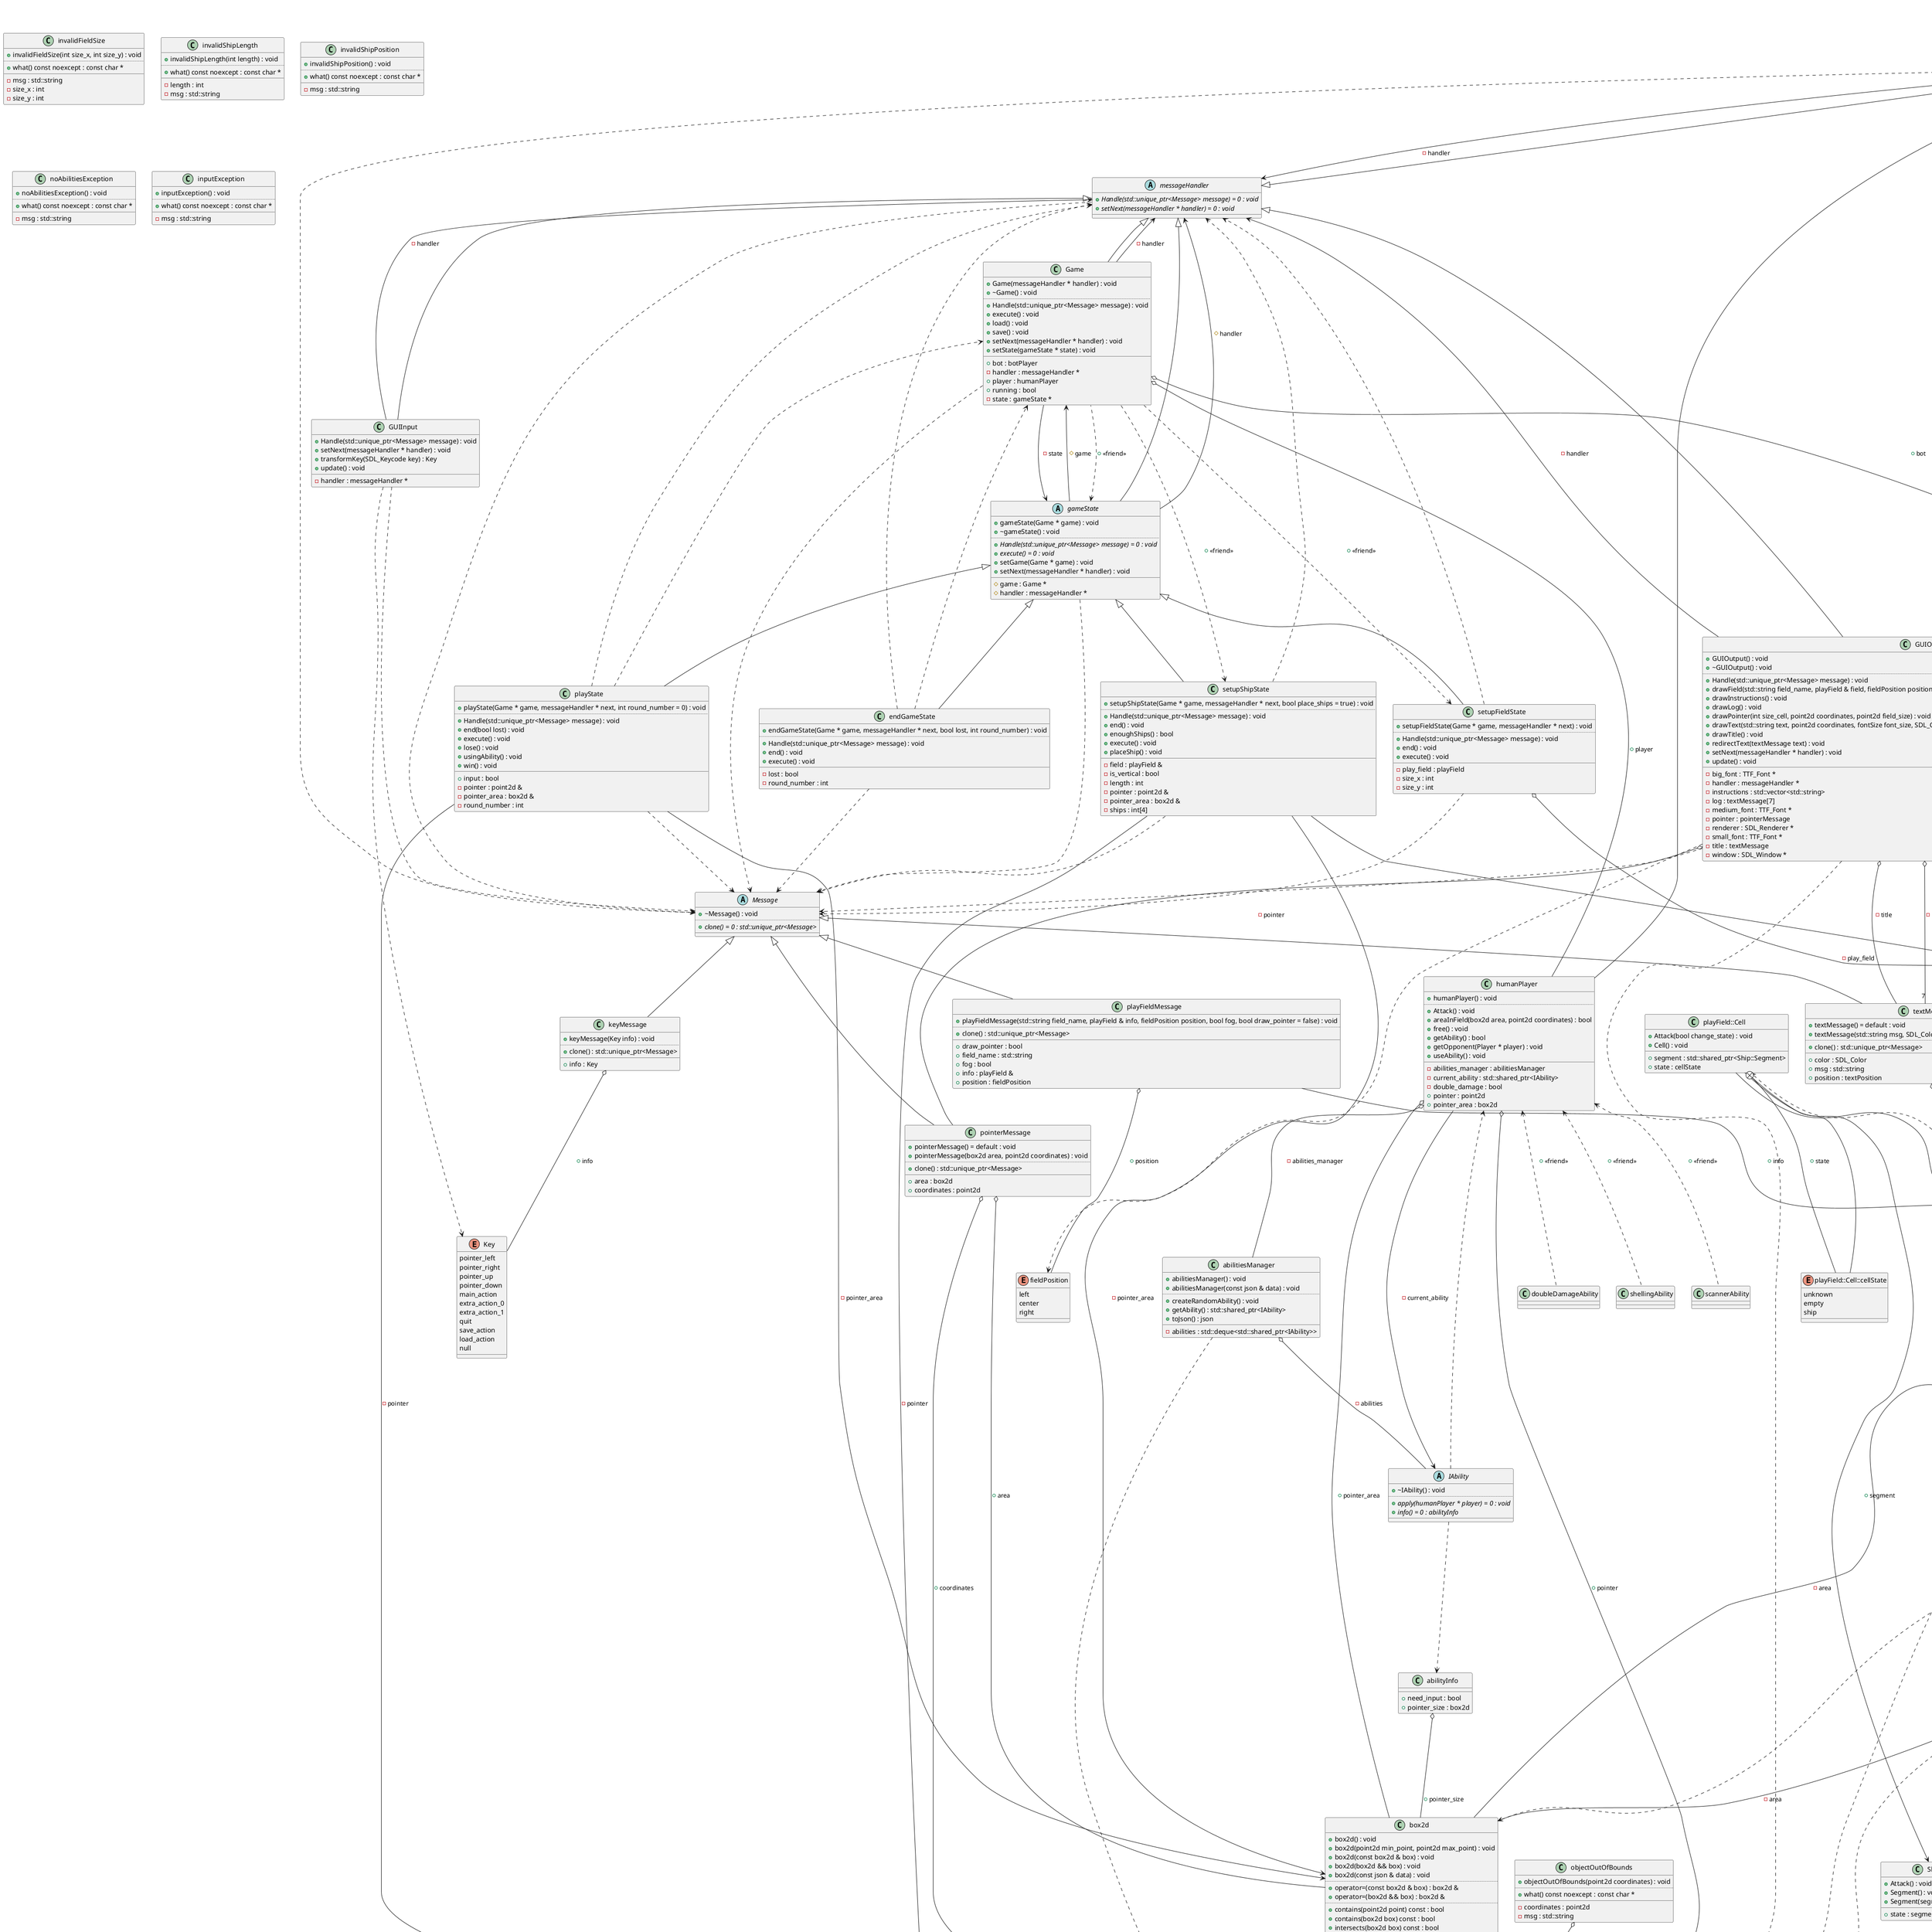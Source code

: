 @startuml
class "nlohmann::basic_json" as C_0008843406913308057517
class C_0008843406913308057517 {
__
}
class "point2d" as C_0008811565138490693412
class C_0008811565138490693412 {
+point2d() : void
+point2d(int x, int y) : void
+point2d(std::pair<int,int> coordinates) : void
+point2d(const point2d & point) : void
+point2d(const json & data) : void
..
+operator=(const point2d & point) : point2d &
+operator=(point2d && point) : point2d &
..
+operator*(int k) const : point2d
+operator+(point2d v) const : point2d
+operator+=(point2d v) : void
+operator-(point2d v) const : point2d
+operator-=(point2d v) : void
+operator/(int det) const : point2d
..
+toJson() : json
__
+x : int
+y : int
}
class "box2d" as C_0003276583972331131429
class C_0003276583972331131429 {
+box2d() : void
+box2d(point2d min_point, point2d max_point) : void
+box2d(const box2d & box) : void
+box2d(box2d && box) : void
+box2d(const json & data) : void
..
+operator=(const box2d & box) : box2d &
+operator=(box2d && box) : box2d &
..
+contains(point2d point) const : bool
+contains(box2d box) const : bool
+intersects(box2d box) const : bool
+toJson() : json
__
+max_point : point2d
+min_point : point2d
}
class "Ship" as C_0014529657433315016423
class C_0014529657433315016423 {
+Ship() = default : void
+Ship(int length, point2d coordinates, bool is_vertical) : void
+Ship(const Ship & ship) : void
+Ship(const json & data) : void
..
+operator=(const Ship & ship) : Ship &
+operator=(Ship && ship) : Ship &
..
+IsVertical() const : bool
+getArea() const : box2d
+getLen() const : int
+getSegments() : std::vector<std::shared_ptr<Segment>> &
+isDestroyed() : bool
+toJson() : json
__
-area : box2d
-is_vertical : bool
-length : int
-segments : std::vector<std::shared_ptr<Segment>>
}
class "Ship::Segment" as C_0000674658759292391449
class C_0000674658759292391449 {
+Attack() : void
+Segment() : void
+Segment(segmentState state) : void
__
+state : segmentState
}
enum "Ship::Segment::segmentState" as C_0002525743222311119146
enum C_0002525743222311119146 {
normal
damaged
destroyed
}
class "playField" as C_0002718641478943956868
class C_0002718641478943956868 {
+playField() = default : void
+playField(int size_x, int size_y) : void
+playField(point2d size) : void
+playField(const json & data) : void
+playField(const playField & play_field) : void
+playField(playField && play_field) : void
..
+operator=(const playField & play_field) : playField &
+operator=(playField && play_field) : playField &
..
+Attack(point2d coordinates, bool sneak) : void
+getArea() const : box2d
+getCell(int x, int y) : Cell
+loadShips(shipManager & ship_manager) : void
+placeShip(std::shared_ptr<Ship> ship, shipManager & ship_manager) : void
+toJson() : json
__
-area : box2d
-field : std::vector<std::vector<Cell>>
}
class "playField::Cell" as C_0012382187627966550024
class C_0012382187627966550024 {
+Attack(bool change_state) : void
+Cell() : void
__
+segment : std::shared_ptr<Ship::Segment>
+state : cellState
}
enum "playField::Cell::cellState" as C_0001015552162007637433
enum C_0001015552162007637433 {
unknown
empty
ship
}
class "objectOutOfBounds" as C_0016288775769628282457
class C_0016288775769628282457 {
+objectOutOfBounds(point2d coordinates) : void
..
+what() const noexcept : const char *
__
-coordinates : point2d
-msg : std::string
}
class "invalidFieldSize" as C_0006266520075800295074
class C_0006266520075800295074 {
+invalidFieldSize(int size_x, int size_y) : void
..
+what() const noexcept : const char *
__
-msg : std::string
-size_x : int
-size_y : int
}
class "invalidShipLength" as C_0011842997067663358767
class C_0011842997067663358767 {
+invalidShipLength(int length) : void
..
+what() const noexcept : const char *
__
-length : int
-msg : std::string
}
class "invalidShipPosition" as C_0002711233589939379544
class C_0002711233589939379544 {
+invalidShipPosition() : void
..
+what() const noexcept : const char *
__
-msg : std::string
}
class "noAbilitiesException" as C_0011430010922026392300
class C_0011430010922026392300 {
+noAbilitiesException() : void
..
+what() const noexcept : const char *
__
-msg : std::string
}
class "inputException" as C_0014977310728180813786
class C_0014977310728180813786 {
+inputException() : void
..
+what() const noexcept : const char *
__
-msg : std::string
}
class "shipManager" as C_0009950070490733851683
class C_0009950070490733851683 {
+shipManager() = default : void
+shipManager(const shipManager & ship_manager) : void
+shipManager(const json & data) : void
..
+operator=(const shipManager & ship_manager) : shipManager &
..
+addShip(std::shared_ptr<Ship> ship) : void
+allShipsDestroyed() : bool
+checkDestroyedShips() : bool
+getLen() const : int
+noFreeCells(box2d area) : bool
+shipIntersection(box2d ship_area) : bool
+toJson() : json
__
-destroyed_ships : int
-ships : std::vector<std::shared_ptr<Ship>>
}
class "inputManager" as C_0005702333270269120294
class C_0005702333270269120294 {
__
}
abstract "Message" as C_0014824791405600746196
abstract C_0014824791405600746196 {
+~Message() : void
..
{abstract} +clone() = 0 : std::unique_ptr<Message>
__
}
abstract "messageHandler" as C_0002868671723931243272
abstract C_0002868671723931243272 {
{abstract} +Handle(std::unique_ptr<Message> message) = 0 : void
{abstract} +setNext(messageHandler * handler) = 0 : void
__
}
enum "Key" as C_0011885248113263802190
enum C_0011885248113263802190 {
pointer_left
pointer_right
pointer_up
pointer_down
main_action
extra_action_0
extra_action_1
quit
save_action
load_action
null
}
class "keyMessage" as C_0005309857014136436063
class C_0005309857014136436063 {
+keyMessage(Key info) : void
..
+clone() : std::unique_ptr<Message>
__
+info : Key
}
class "GUIInput" as C_0011262253915482236085
class C_0011262253915482236085 {
+Handle(std::unique_ptr<Message> message) : void
+setNext(messageHandler * handler) : void
+transformKey(SDL_Keycode key) : Key
+update() : void
__
-handler : messageHandler *
}
enum "textPosition" as C_0004645388997010390871
enum C_0004645388997010390871 {
title
log
}
class "textMessage" as C_0009406025119082287104
class C_0009406025119082287104 {
+textMessage() = default : void
+textMessage(std::string msg, SDL_Color color, textPosition position) : void
..
+clone() : std::unique_ptr<Message>
__
+color : SDL_Color
+msg : std::string
+position : textPosition
}
enum "fieldPosition" as C_0008485816680576605435
enum C_0008485816680576605435 {
left
center
right
}
class "playFieldMessage" as C_0014967218307194513248
class C_0014967218307194513248 {
+playFieldMessage(std::string field_name, playField & info, fieldPosition position, bool fog, bool draw_pointer = false) : void
..
+clone() : std::unique_ptr<Message>
__
+draw_pointer : bool
+field_name : std::string
+fog : bool
+info : playField &
+position : fieldPosition
}
class "pointerMessage" as C_0001120067731908979986
class C_0001120067731908979986 {
+pointerMessage() = default : void
+pointerMessage(box2d area, point2d coordinates) : void
..
+clone() : std::unique_ptr<Message>
__
+area : box2d
+coordinates : point2d
}
class "GUIOutput" as C_0017586470103200854466
class C_0017586470103200854466 {
+GUIOutput() : void
+~GUIOutput() : void
..
+Handle(std::unique_ptr<Message> message) : void
+drawField(std::string field_name, playField & field, fieldPosition position, bool fog, bool draw_pointer = false) : void
+drawInstructions() : void
+drawLog() : void
+drawPointer(int size_cell, point2d coordinates, point2d field_size) : void
+drawText(std::string text, point2d coordinates, fontSize font_size, SDL_Color color = {255, 255, 255, 255}, bool is_centered = false) : SDL_Rect
+drawTitle() : void
+redirectText(textMessage text) : void
+setNext(messageHandler * handler) : void
+update() : void
__
-big_font : TTF_Font *
-handler : messageHandler *
-instructions : std::vector<std::string>
-log : textMessage[7]
-medium_font : TTF_Font *
-pointer : pointerMessage
-renderer : SDL_Renderer *
-small_font : TTF_Font *
-title : textMessage
-window : SDL_Window *
}
enum "GUIOutput::fontSize" as C_0009596385689761298005
enum C_0009596385689761298005 {
big
medium
small
}
class "Player" as C_0003605716991605700936
class C_0003605716991605700936 {
+Handle(std::unique_ptr<Message> message) : void
+callculateShips(int * ships) : void
+free() : void
+placeShip(std::shared_ptr<Ship> ship) : void
+placeShipsRandomly(int * ships) : void
+setField(playField field) : void
+setNext(messageHandler * handler) : void
__
-handler : messageHandler *
+opponent_play_field : playField *
+opponent_ship_manager : shipManager *
+play_field : playField
+ship_manager : shipManager
}
class "abilityInfo" as C_0003757119543468862538
class C_0003757119543468862538 {
__
+need_input : bool
+pointer_size : box2d
}
abstract "IAbility" as C_0009994077994353547300
abstract C_0009994077994353547300 {
+~IAbility() : void
..
{abstract} +apply(humanPlayer * player) = 0 : void
{abstract} +info() = 0 : abilityInfo
__
}
class "abilitiesManager" as C_0007274270597269336837
class C_0007274270597269336837 {
+abilitiesManager() : void
+abilitiesManager(const json & data) : void
..
+createRandomAbility() : void
+getAbility() : std::shared_ptr<IAbility>
+toJson() : json
__
-abilities : std::deque<std::shared_ptr<IAbility>>
}
class "humanPlayer" as C_0009155539394473639796
class C_0009155539394473639796 {
+humanPlayer() : void
..
+Attack() : void
+areaInField(box2d area, point2d coordinates) : bool
+free() : void
+getAbility() : bool
+getOpponent(Player * player) : void
+useAbility() : void
__
-abilities_manager : abilitiesManager
-current_ability : std::shared_ptr<IAbility>
-double_damage : bool
+pointer : point2d
+pointer_area : box2d
}
class "botPlayer" as C_0007035786943398805312
class C_0007035786943398805312 {
+Attack() : void
+getOpponent(Player * player) : void
+setField(playField play_field) : void
__
}
abstract "gameState" as C_0016367574639074044496
abstract C_0016367574639074044496 {
+gameState(Game * game) : void
+~gameState() : void
..
{abstract} +Handle(std::unique_ptr<Message> message) = 0 : void
{abstract} +execute() = 0 : void
+setGame(Game * game) : void
+setNext(messageHandler * handler) : void
__
#game : Game *
#handler : messageHandler *
}
class "Game" as C_0017470460303031448044
class C_0017470460303031448044 {
+Game(messageHandler * handler) : void
+~Game() : void
..
+Handle(std::unique_ptr<Message> message) : void
+execute() : void
+load() : void
+save() : void
+setNext(messageHandler * handler) : void
+setState(gameState * state) : void
__
+bot : botPlayer
-handler : messageHandler *
+player : humanPlayer
+running : bool
-state : gameState *
}
class "doubleDamageAbility" as C_0005510779157418003060
class C_0005510779157418003060 {
__
}
class "shellingAbility" as C_0016160228652830484330
class C_0016160228652830484330 {
__
}
class "scannerAbility" as C_0016468253632855503069
class C_0016468253632855503069 {
__
}
class "setupFieldState" as C_0000578552989571253838
class C_0000578552989571253838 {
+setupFieldState(Game * game, messageHandler * next) : void
..
+Handle(std::unique_ptr<Message> message) : void
+end() : void
+execute() : void
__
-play_field : playField
-size_x : int
-size_y : int
}
class "playState" as C_0006481857000056373223
class C_0006481857000056373223 {
+playState(Game * game, messageHandler * next, int round_number = 0) : void
..
+Handle(std::unique_ptr<Message> message) : void
+end(bool lost) : void
+execute() : void
+lose() : void
+usingAbility() : void
+win() : void
__
+input : bool
-pointer : point2d &
-pointer_area : box2d &
-round_number : int
}
class "setupShipState" as C_0007711833425777125767
class C_0007711833425777125767 {
+setupShipState(Game * game, messageHandler * next, bool place_ships = true) : void
..
+Handle(std::unique_ptr<Message> message) : void
+end() : void
+enoughShips() : bool
+execute() : void
+placeShip() : void
__
-field : playField &
-is_vertical : bool
-length : int
-pointer : point2d &
-pointer_area : box2d &
-ships : int[4]
}
class "endGameState" as C_0004412720201669573347
class C_0004412720201669573347 {
+endGameState(Game * game, messageHandler * next, bool lost, int round_number) : void
..
+Handle(std::unique_ptr<Message> message) : void
+end() : void
+execute() : void
__
-lost : bool
-round_number : int
}
class "fileRead" as C_0011891490626615523118
class C_0011891490626615523118 {
+fileRead(std::string fname) : void
+~fileRead() : void
..
+read(json & j) : void
__
-reader : std::ifstream
}
class "fileWrite" as C_0002356937793177234169
class C_0002356937793177234169 {
+fileWrite(std::string fname) : void
+~fileWrite() : void
..
+write(const json & j) : void
__
-writer : std::ofstream
}
C_0008811565138490693412 ..> C_0008843406913308057517
C_0003276583972331131429 ..> C_0008843406913308057517
C_0003276583972331131429 o-- C_0008811565138490693412 : +min_point
C_0003276583972331131429 o-- C_0008811565138490693412 : +max_point
C_0014529657433315016423 ..> C_0008811565138490693412
C_0014529657433315016423 ..> C_0008843406913308057517
C_0014529657433315016423 ..> C_0000674658759292391449
C_0014529657433315016423 o-- C_0003276583972331131429 : -area
C_0014529657433315016423 <.. C_0005702333270269120294 : +<<friend>>
C_0000674658759292391449 --+ C_0014529657433315016423
C_0000674658759292391449 o-- C_0002525743222311119146 : +state
C_0002525743222311119146 --+ C_0000674658759292391449
C_0002718641478943956868 ..> C_0008811565138490693412
C_0002718641478943956868 ..> C_0008843406913308057517
C_0002718641478943956868 ..> C_0014529657433315016423
C_0002718641478943956868 ..> C_0009950070490733851683
C_0002718641478943956868 ..> C_0012382187627966550024
C_0002718641478943956868 o-- C_0003276583972331131429 : -area
C_0012382187627966550024 --+ C_0002718641478943956868
C_0012382187627966550024 --> C_0000674658759292391449 : +segment
C_0012382187627966550024 o-- C_0001015552162007637433 : +state
C_0001015552162007637433 --+ C_0012382187627966550024
C_0016288775769628282457 o-- C_0008811565138490693412 : -coordinates
C_0009950070490733851683 ..> C_0008843406913308057517
C_0009950070490733851683 ..> C_0003276583972331131429
C_0009950070490733851683 o-- C_0014529657433315016423 : -ships
C_0009950070490733851683 <.. C_0002718641478943956868 : +<<friend>>
C_0002868671723931243272 ..> C_0014824791405600746196
C_0005309857014136436063 o-- C_0011885248113263802190 : +info
C_0014824791405600746196 <|-- C_0005309857014136436063

C_0011262253915482236085 ..> C_0011885248113263802190
C_0011262253915482236085 ..> C_0014824791405600746196
C_0011262253915482236085 --> C_0002868671723931243272 : -handler
C_0002868671723931243272 <|-- C_0011262253915482236085

C_0009406025119082287104 o-- C_0004645388997010390871 : +position
C_0014824791405600746196 <|-- C_0009406025119082287104

C_0014967218307194513248 --> C_0002718641478943956868 : +info
C_0014967218307194513248 o-- C_0008485816680576605435 : +position
C_0014824791405600746196 <|-- C_0014967218307194513248

C_0001120067731908979986 o-- C_0003276583972331131429 : +area
C_0001120067731908979986 o-- C_0008811565138490693412 : +coordinates
C_0014824791405600746196 <|-- C_0001120067731908979986

C_0017586470103200854466 ..> C_0002718641478943956868
C_0017586470103200854466 ..> C_0008485816680576605435
C_0017586470103200854466 ..> C_0008811565138490693412
C_0017586470103200854466 ..> C_0009596385689761298005
C_0017586470103200854466 ..> C_0014824791405600746196
C_0017586470103200854466 o-- C_0009406025119082287104 : -title
C_0017586470103200854466 o-- "7" C_0009406025119082287104 : -log
C_0017586470103200854466 o-- C_0001120067731908979986 : -pointer
C_0017586470103200854466 --> C_0002868671723931243272 : -handler
C_0002868671723931243272 <|-- C_0017586470103200854466

C_0009596385689761298005 --+ C_0017586470103200854466
C_0003605716991605700936 ..> C_0014529657433315016423
C_0003605716991605700936 ..> C_0014824791405600746196
C_0003605716991605700936 --> C_0002868671723931243272 : -handler
C_0003605716991605700936 --> C_0002718641478943956868 : +opponent_play_field
C_0003605716991605700936 --> C_0009950070490733851683 : +opponent_ship_manager
C_0003605716991605700936 o-- C_0002718641478943956868 : +play_field
C_0003605716991605700936 o-- C_0009950070490733851683 : +ship_manager
C_0002868671723931243272 <|-- C_0003605716991605700936

C_0003757119543468862538 o-- C_0003276583972331131429 : +pointer_size
C_0009994077994353547300 ..> C_0003757119543468862538
C_0009994077994353547300 ..> C_0009155539394473639796
C_0007274270597269336837 ..> C_0008843406913308057517
C_0007274270597269336837 o-- C_0009994077994353547300 : -abilities
C_0009155539394473639796 o-- C_0007274270597269336837 : -abilities_manager
C_0009155539394473639796 --> C_0009994077994353547300 : -current_ability
C_0009155539394473639796 o-- C_0008811565138490693412 : +pointer
C_0009155539394473639796 o-- C_0003276583972331131429 : +pointer_area
C_0009155539394473639796 <.. C_0016160228652830484330 : +<<friend>>
C_0009155539394473639796 <.. C_0016468253632855503069 : +<<friend>>
C_0009155539394473639796 <.. C_0005510779157418003060 : +<<friend>>
C_0003605716991605700936 <|-- C_0009155539394473639796

C_0007035786943398805312 ..> C_0002718641478943956868
C_0003605716991605700936 <|-- C_0007035786943398805312

C_0016367574639074044496 ..> C_0014824791405600746196
C_0016367574639074044496 --> C_0002868671723931243272 : #handler
C_0016367574639074044496 --> C_0017470460303031448044 : #game
C_0016367574639074044496 <.. C_0017470460303031448044 : +<<friend>>
C_0002868671723931243272 <|-- C_0016367574639074044496

C_0017470460303031448044 ..> C_0014824791405600746196
C_0017470460303031448044 --> C_0016367574639074044496 : -state
C_0017470460303031448044 --> C_0002868671723931243272 : -handler
C_0017470460303031448044 o-- C_0009155539394473639796 : +player
C_0017470460303031448044 o-- C_0007035786943398805312 : +bot
C_0002868671723931243272 <|-- C_0017470460303031448044

C_0000578552989571253838 ..> C_0002868671723931243272
C_0000578552989571253838 ..> C_0014824791405600746196
C_0000578552989571253838 o-- C_0002718641478943956868 : -play_field
C_0000578552989571253838 <.. C_0017470460303031448044 : +<<friend>>
C_0016367574639074044496 <|-- C_0000578552989571253838

C_0006481857000056373223 ..> C_0017470460303031448044
C_0006481857000056373223 ..> C_0002868671723931243272
C_0006481857000056373223 ..> C_0014824791405600746196
C_0006481857000056373223 --> C_0008811565138490693412 : -pointer
C_0006481857000056373223 --> C_0003276583972331131429 : -pointer_area
C_0016367574639074044496 <|-- C_0006481857000056373223

C_0007711833425777125767 ..> C_0002868671723931243272
C_0007711833425777125767 ..> C_0014824791405600746196
C_0007711833425777125767 --> C_0002718641478943956868 : -field
C_0007711833425777125767 --> C_0008811565138490693412 : -pointer
C_0007711833425777125767 --> C_0003276583972331131429 : -pointer_area
C_0007711833425777125767 <.. C_0017470460303031448044 : +<<friend>>
C_0016367574639074044496 <|-- C_0007711833425777125767

C_0004412720201669573347 ..> C_0017470460303031448044
C_0004412720201669573347 ..> C_0002868671723931243272
C_0004412720201669573347 ..> C_0014824791405600746196
C_0016367574639074044496 <|-- C_0004412720201669573347

C_0011891490626615523118 ..> C_0008843406913308057517
C_0002356937793177234169 ..> C_0008843406913308057517

'Generated with clang-uml, version 0.5.6
'LLVM version Ubuntu clang version 18.1.3 (1ubuntu1)
@enduml
